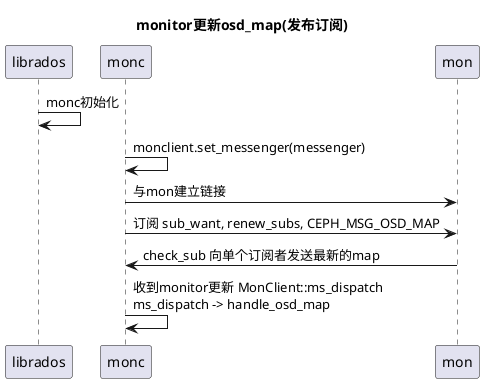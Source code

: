 '在线渲染: https://www.planttext.com/'
'使用文档: https://plantuml.com/zh/sequence-diagram'


@startuml

title monitor更新osd_map(发布订阅)

librados -> librados: monc初始化
monc -> monc: monclient.set_messenger(messenger)

monc -> mon: 与mon建立链接


monc -> mon: 订阅 sub_want, renew_subs, CEPH_MSG_OSD_MAP



mon -> monc: check_sub 向单个订阅者发送最新的map
monc -> monc: 收到monitor更新 MonClient::ms_dispatch \n\
ms_dispatch -> handle_osd_map



@enduml
